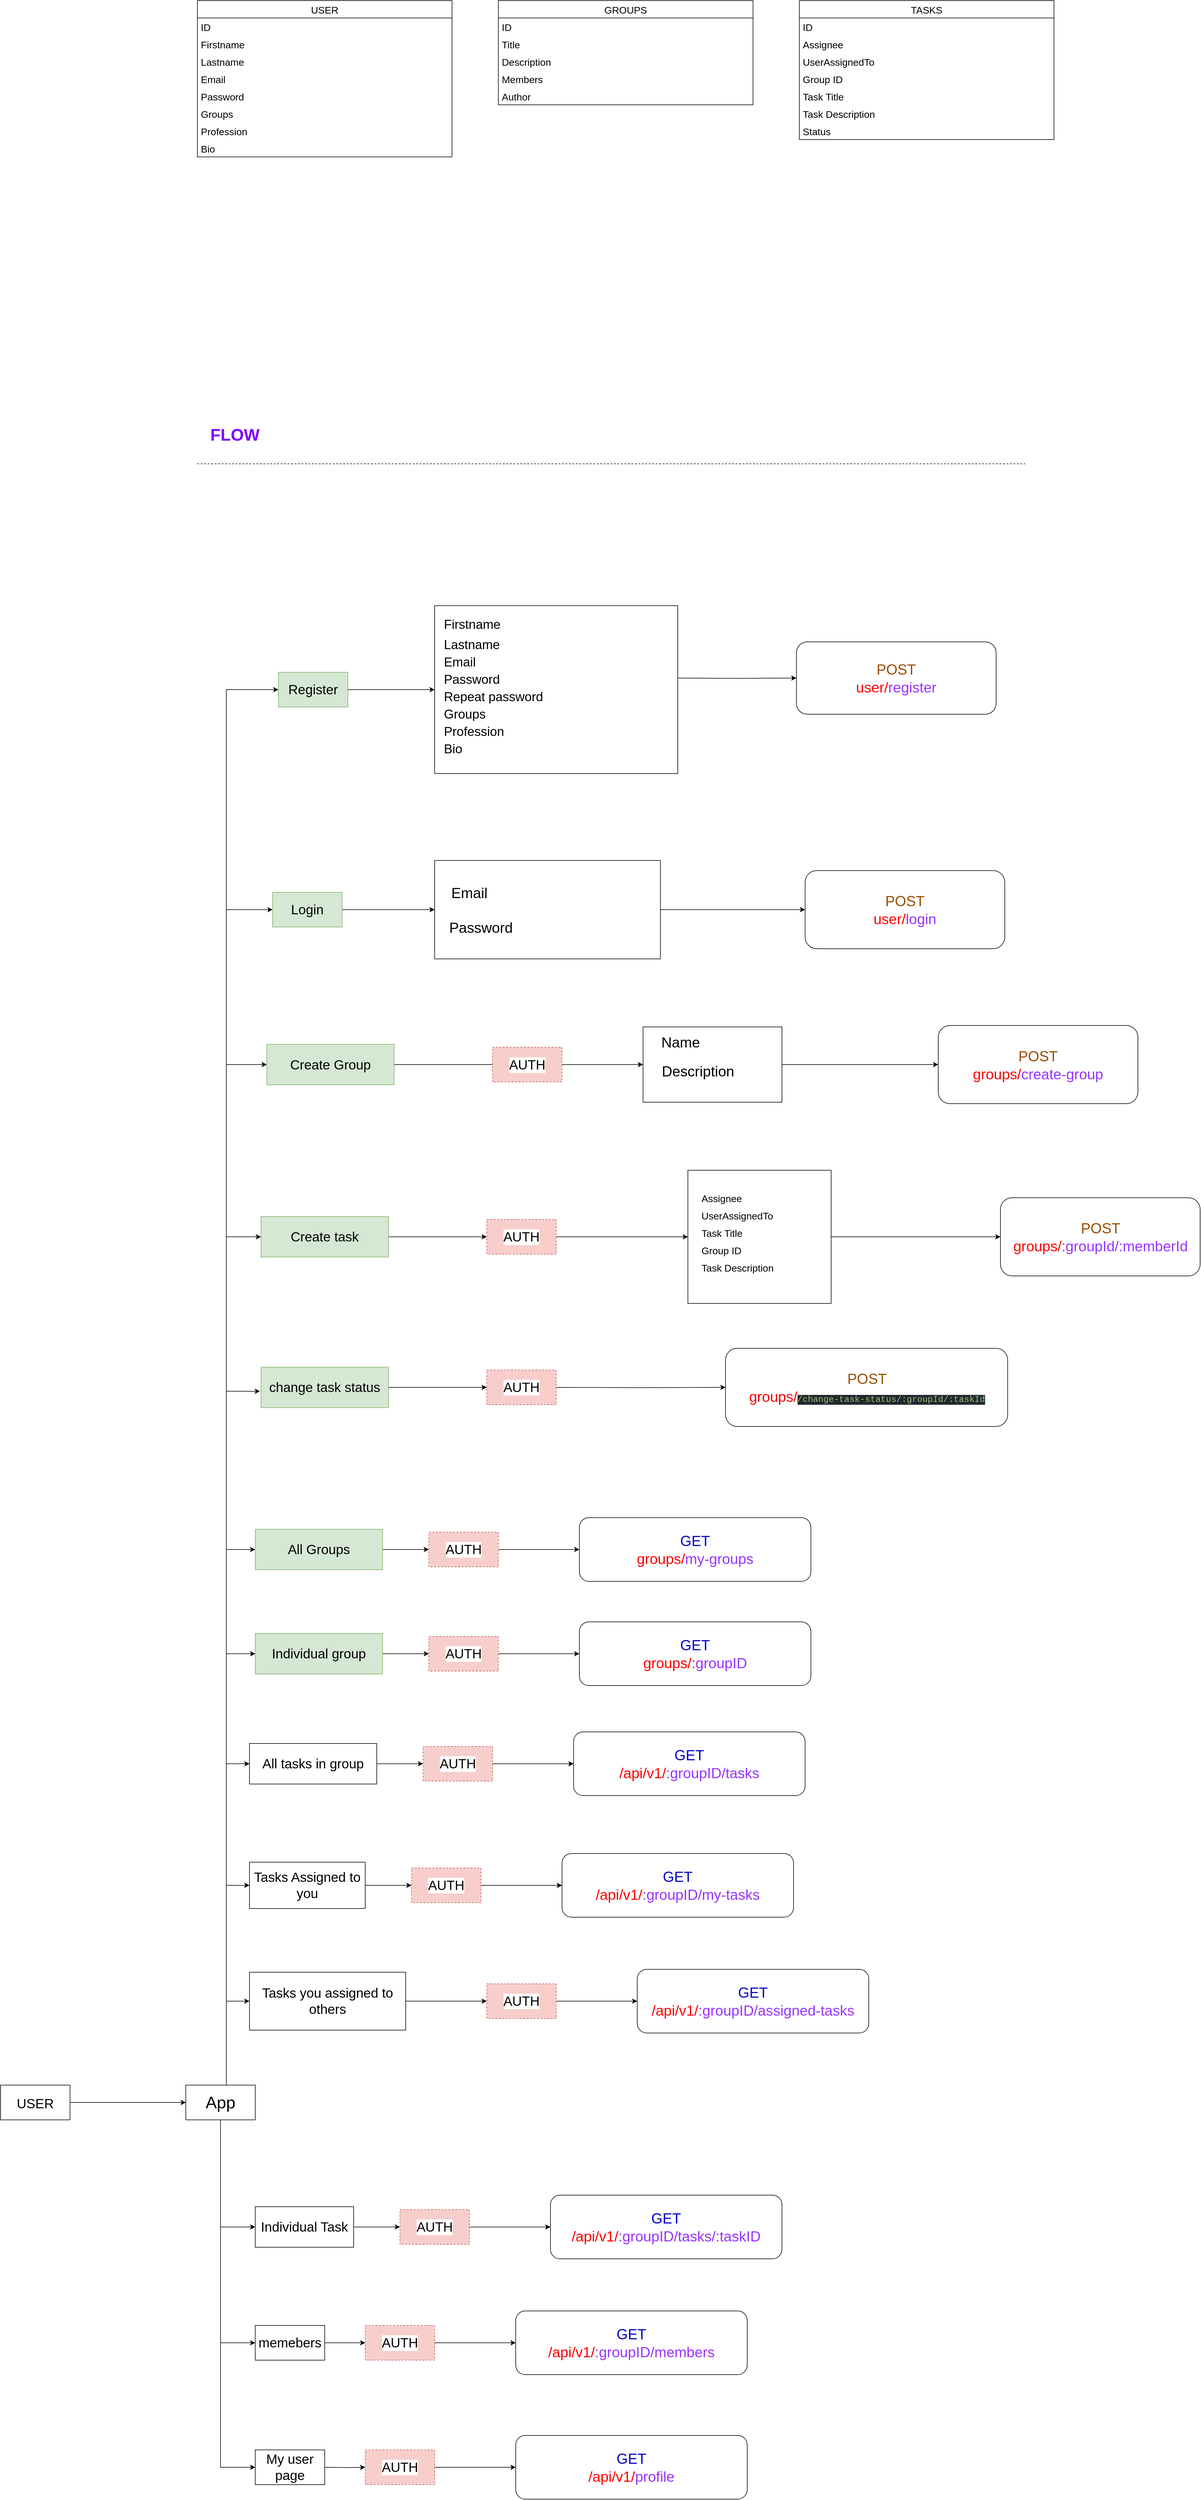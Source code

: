 <mxfile version="17.4.6" type="device"><diagram id="oqxvgP2M62wUCw2FHfBc" name="Page-1"><mxGraphModel dx="2805" dy="1845" grid="1" gridSize="10" guides="1" tooltips="1" connect="1" arrows="1" fold="1" page="1" pageScale="1" pageWidth="850" pageHeight="1100" math="0" shadow="0"><root><mxCell id="0"/><mxCell id="1" parent="0"/><mxCell id="En9JWmZbSW9sJJ2-PsKV-6" value="USER" style="swimlane;fontStyle=0;childLayout=stackLayout;horizontal=1;startSize=30;horizontalStack=0;resizeParent=1;resizeParentMax=0;resizeLast=0;collapsible=1;marginBottom=0;fontSize=17;" parent="1" vertex="1"><mxGeometry x="40" y="40" width="440" height="270" as="geometry"/></mxCell><mxCell id="En9JWmZbSW9sJJ2-PsKV-7" value="ID" style="text;strokeColor=none;fillColor=none;align=left;verticalAlign=middle;spacingLeft=4;spacingRight=4;overflow=hidden;points=[[0,0.5],[1,0.5]];portConstraint=eastwest;rotatable=0;fontSize=17;" parent="En9JWmZbSW9sJJ2-PsKV-6" vertex="1"><mxGeometry y="30" width="440" height="30" as="geometry"/></mxCell><mxCell id="En9JWmZbSW9sJJ2-PsKV-8" value="Firstname" style="text;strokeColor=none;fillColor=none;align=left;verticalAlign=middle;spacingLeft=4;spacingRight=4;overflow=hidden;points=[[0,0.5],[1,0.5]];portConstraint=eastwest;rotatable=0;fontSize=17;" parent="En9JWmZbSW9sJJ2-PsKV-6" vertex="1"><mxGeometry y="60" width="440" height="30" as="geometry"/></mxCell><mxCell id="En9JWmZbSW9sJJ2-PsKV-9" value="Lastname" style="text;strokeColor=none;fillColor=none;align=left;verticalAlign=middle;spacingLeft=4;spacingRight=4;overflow=hidden;points=[[0,0.5],[1,0.5]];portConstraint=eastwest;rotatable=0;fontSize=17;" parent="En9JWmZbSW9sJJ2-PsKV-6" vertex="1"><mxGeometry y="90" width="440" height="30" as="geometry"/></mxCell><mxCell id="En9JWmZbSW9sJJ2-PsKV-11" value="Email" style="text;strokeColor=none;fillColor=none;align=left;verticalAlign=middle;spacingLeft=4;spacingRight=4;overflow=hidden;points=[[0,0.5],[1,0.5]];portConstraint=eastwest;rotatable=0;fontSize=17;" parent="En9JWmZbSW9sJJ2-PsKV-6" vertex="1"><mxGeometry y="120" width="440" height="30" as="geometry"/></mxCell><mxCell id="En9JWmZbSW9sJJ2-PsKV-12" value="Password" style="text;strokeColor=none;fillColor=none;align=left;verticalAlign=middle;spacingLeft=4;spacingRight=4;overflow=hidden;points=[[0,0.5],[1,0.5]];portConstraint=eastwest;rotatable=0;fontSize=17;" parent="En9JWmZbSW9sJJ2-PsKV-6" vertex="1"><mxGeometry y="150" width="440" height="30" as="geometry"/></mxCell><mxCell id="En9JWmZbSW9sJJ2-PsKV-13" value="Groups" style="text;strokeColor=none;fillColor=none;align=left;verticalAlign=middle;spacingLeft=4;spacingRight=4;overflow=hidden;points=[[0,0.5],[1,0.5]];portConstraint=eastwest;rotatable=0;fontSize=17;" parent="En9JWmZbSW9sJJ2-PsKV-6" vertex="1"><mxGeometry y="180" width="440" height="30" as="geometry"/></mxCell><mxCell id="En9JWmZbSW9sJJ2-PsKV-14" value="Profession" style="text;strokeColor=none;fillColor=none;align=left;verticalAlign=middle;spacingLeft=4;spacingRight=4;overflow=hidden;points=[[0,0.5],[1,0.5]];portConstraint=eastwest;rotatable=0;fontSize=17;" parent="En9JWmZbSW9sJJ2-PsKV-6" vertex="1"><mxGeometry y="210" width="440" height="30" as="geometry"/></mxCell><mxCell id="F2ZXpLnsJEGVSgYBJwCF-3" value="Bio" style="text;strokeColor=none;fillColor=none;align=left;verticalAlign=middle;spacingLeft=4;spacingRight=4;overflow=hidden;points=[[0,0.5],[1,0.5]];portConstraint=eastwest;rotatable=0;fontSize=17;" parent="En9JWmZbSW9sJJ2-PsKV-6" vertex="1"><mxGeometry y="240" width="440" height="30" as="geometry"/></mxCell><mxCell id="En9JWmZbSW9sJJ2-PsKV-21" value="GROUPS" style="swimlane;fontStyle=0;childLayout=stackLayout;horizontal=1;startSize=30;horizontalStack=0;resizeParent=1;resizeParentMax=0;resizeLast=0;collapsible=1;marginBottom=0;fontSize=17;" parent="1" vertex="1"><mxGeometry x="560" y="40" width="440" height="180" as="geometry"/></mxCell><mxCell id="En9JWmZbSW9sJJ2-PsKV-22" value="ID" style="text;strokeColor=none;fillColor=none;align=left;verticalAlign=middle;spacingLeft=4;spacingRight=4;overflow=hidden;points=[[0,0.5],[1,0.5]];portConstraint=eastwest;rotatable=0;fontSize=17;" parent="En9JWmZbSW9sJJ2-PsKV-21" vertex="1"><mxGeometry y="30" width="440" height="30" as="geometry"/></mxCell><mxCell id="En9JWmZbSW9sJJ2-PsKV-23" value="Title" style="text;strokeColor=none;fillColor=none;align=left;verticalAlign=middle;spacingLeft=4;spacingRight=4;overflow=hidden;points=[[0,0.5],[1,0.5]];portConstraint=eastwest;rotatable=0;fontSize=17;" parent="En9JWmZbSW9sJJ2-PsKV-21" vertex="1"><mxGeometry y="60" width="440" height="30" as="geometry"/></mxCell><mxCell id="F2ZXpLnsJEGVSgYBJwCF-63" value="Description" style="text;strokeColor=none;fillColor=none;align=left;verticalAlign=middle;spacingLeft=4;spacingRight=4;overflow=hidden;points=[[0,0.5],[1,0.5]];portConstraint=eastwest;rotatable=0;fontSize=17;" parent="En9JWmZbSW9sJJ2-PsKV-21" vertex="1"><mxGeometry y="90" width="440" height="30" as="geometry"/></mxCell><mxCell id="F2ZXpLnsJEGVSgYBJwCF-66" value="Members" style="text;strokeColor=none;fillColor=none;align=left;verticalAlign=middle;spacingLeft=4;spacingRight=4;overflow=hidden;points=[[0,0.5],[1,0.5]];portConstraint=eastwest;rotatable=0;fontSize=17;" parent="En9JWmZbSW9sJJ2-PsKV-21" vertex="1"><mxGeometry y="120" width="440" height="30" as="geometry"/></mxCell><mxCell id="swb1_2OWT9X2TiPslzVK-1" value="Author" style="text;strokeColor=none;fillColor=none;align=left;verticalAlign=middle;spacingLeft=4;spacingRight=4;overflow=hidden;points=[[0,0.5],[1,0.5]];portConstraint=eastwest;rotatable=0;fontSize=17;" parent="En9JWmZbSW9sJJ2-PsKV-21" vertex="1"><mxGeometry y="150" width="440" height="30" as="geometry"/></mxCell><mxCell id="En9JWmZbSW9sJJ2-PsKV-25" value="TASKS" style="swimlane;fontStyle=0;childLayout=stackLayout;horizontal=1;startSize=30;horizontalStack=0;resizeParent=1;resizeParentMax=0;resizeLast=0;collapsible=1;marginBottom=0;fontSize=17;" parent="1" vertex="1"><mxGeometry x="1080" y="40" width="440" height="240" as="geometry"/></mxCell><mxCell id="En9JWmZbSW9sJJ2-PsKV-26" value="ID" style="text;strokeColor=none;fillColor=none;align=left;verticalAlign=middle;spacingLeft=4;spacingRight=4;overflow=hidden;points=[[0,0.5],[1,0.5]];portConstraint=eastwest;rotatable=0;fontSize=17;" parent="En9JWmZbSW9sJJ2-PsKV-25" vertex="1"><mxGeometry y="30" width="440" height="30" as="geometry"/></mxCell><mxCell id="En9JWmZbSW9sJJ2-PsKV-27" value="Assignee" style="text;strokeColor=none;fillColor=none;align=left;verticalAlign=middle;spacingLeft=4;spacingRight=4;overflow=hidden;points=[[0,0.5],[1,0.5]];portConstraint=eastwest;rotatable=0;fontSize=17;" parent="En9JWmZbSW9sJJ2-PsKV-25" vertex="1"><mxGeometry y="60" width="440" height="30" as="geometry"/></mxCell><mxCell id="En9JWmZbSW9sJJ2-PsKV-29" value="UserAssignedTo" style="text;strokeColor=none;fillColor=none;align=left;verticalAlign=middle;spacingLeft=4;spacingRight=4;overflow=hidden;points=[[0,0.5],[1,0.5]];portConstraint=eastwest;rotatable=0;fontSize=17;" parent="En9JWmZbSW9sJJ2-PsKV-25" vertex="1"><mxGeometry y="90" width="440" height="30" as="geometry"/></mxCell><mxCell id="En9JWmZbSW9sJJ2-PsKV-30" value="Group ID" style="text;strokeColor=none;fillColor=none;align=left;verticalAlign=middle;spacingLeft=4;spacingRight=4;overflow=hidden;points=[[0,0.5],[1,0.5]];portConstraint=eastwest;rotatable=0;fontSize=17;" parent="En9JWmZbSW9sJJ2-PsKV-25" vertex="1"><mxGeometry y="120" width="440" height="30" as="geometry"/></mxCell><mxCell id="F2ZXpLnsJEGVSgYBJwCF-1" value="Task Title" style="text;strokeColor=none;fillColor=none;align=left;verticalAlign=middle;spacingLeft=4;spacingRight=4;overflow=hidden;points=[[0,0.5],[1,0.5]];portConstraint=eastwest;rotatable=0;fontSize=17;" parent="En9JWmZbSW9sJJ2-PsKV-25" vertex="1"><mxGeometry y="150" width="440" height="30" as="geometry"/></mxCell><mxCell id="F2ZXpLnsJEGVSgYBJwCF-2" value="Task Description" style="text;strokeColor=none;fillColor=none;align=left;verticalAlign=middle;spacingLeft=4;spacingRight=4;overflow=hidden;points=[[0,0.5],[1,0.5]];portConstraint=eastwest;rotatable=0;fontSize=17;" parent="En9JWmZbSW9sJJ2-PsKV-25" vertex="1"><mxGeometry y="180" width="440" height="30" as="geometry"/></mxCell><mxCell id="9WhlZj1W8PrirP75ZgRm-1" value="Status" style="text;strokeColor=none;fillColor=none;align=left;verticalAlign=middle;spacingLeft=4;spacingRight=4;overflow=hidden;points=[[0,0.5],[1,0.5]];portConstraint=eastwest;rotatable=0;fontSize=17;" vertex="1" parent="En9JWmZbSW9sJJ2-PsKV-25"><mxGeometry y="210" width="440" height="30" as="geometry"/></mxCell><mxCell id="F2ZXpLnsJEGVSgYBJwCF-4" value="&lt;h1&gt;&lt;font style=&quot;font-size: 29px&quot;&gt;FLOW&lt;/font&gt;&lt;/h1&gt;" style="text;html=1;strokeColor=none;fillColor=none;align=center;verticalAlign=middle;whiteSpace=wrap;rounded=0;fontColor=#7F00FF;" parent="1" vertex="1"><mxGeometry x="50" y="760" width="110" height="60" as="geometry"/></mxCell><mxCell id="F2ZXpLnsJEGVSgYBJwCF-15" style="edgeStyle=orthogonalEdgeStyle;rounded=0;orthogonalLoop=1;jettySize=auto;html=1;exitX=0.5;exitY=0;exitDx=0;exitDy=0;fontSize=23;entryX=0;entryY=0.5;entryDx=0;entryDy=0;" parent="1" source="F2ZXpLnsJEGVSgYBJwCF-5" target="F2ZXpLnsJEGVSgYBJwCF-7" edge="1"><mxGeometry relative="1" as="geometry"><mxPoint x="80" y="1230" as="targetPoint"/><Array as="points"><mxPoint x="90" y="1230"/></Array></mxGeometry></mxCell><mxCell id="F2ZXpLnsJEGVSgYBJwCF-16" style="edgeStyle=orthogonalEdgeStyle;rounded=0;orthogonalLoop=1;jettySize=auto;html=1;exitX=0.5;exitY=0;exitDx=0;exitDy=0;fontSize=23;entryX=0;entryY=0.5;entryDx=0;entryDy=0;" parent="1" source="F2ZXpLnsJEGVSgYBJwCF-5" target="F2ZXpLnsJEGVSgYBJwCF-6" edge="1"><mxGeometry relative="1" as="geometry"><mxPoint x="150" y="1660" as="targetPoint"/><Array as="points"><mxPoint x="90" y="3640"/><mxPoint x="90" y="1610"/></Array></mxGeometry></mxCell><mxCell id="F2ZXpLnsJEGVSgYBJwCF-17" style="edgeStyle=orthogonalEdgeStyle;rounded=0;orthogonalLoop=1;jettySize=auto;html=1;exitX=0.5;exitY=0;exitDx=0;exitDy=0;fontSize=23;entryX=0;entryY=0.5;entryDx=0;entryDy=0;" parent="1" source="F2ZXpLnsJEGVSgYBJwCF-5" target="F2ZXpLnsJEGVSgYBJwCF-8" edge="1"><mxGeometry relative="1" as="geometry"><mxPoint x="90.333" y="1440" as="targetPoint"/><Array as="points"><mxPoint x="90" y="3640"/><mxPoint x="90" y="3295"/></Array></mxGeometry></mxCell><mxCell id="F2ZXpLnsJEGVSgYBJwCF-18" style="edgeStyle=orthogonalEdgeStyle;rounded=0;orthogonalLoop=1;jettySize=auto;html=1;exitX=0.5;exitY=1;exitDx=0;exitDy=0;fontSize=23;entryX=0;entryY=0.5;entryDx=0;entryDy=0;" parent="1" source="F2ZXpLnsJEGVSgYBJwCF-5" target="F2ZXpLnsJEGVSgYBJwCF-11" edge="1"><mxGeometry relative="1" as="geometry"><mxPoint x="90.333" y="2660" as="targetPoint"/></mxGeometry></mxCell><mxCell id="F2ZXpLnsJEGVSgYBJwCF-19" style="edgeStyle=orthogonalEdgeStyle;rounded=0;orthogonalLoop=1;jettySize=auto;html=1;exitX=0.5;exitY=1;exitDx=0;exitDy=0;fontSize=23;entryX=0;entryY=0.5;entryDx=0;entryDy=0;" parent="1" source="F2ZXpLnsJEGVSgYBJwCF-5" target="F2ZXpLnsJEGVSgYBJwCF-10" edge="1"><mxGeometry relative="1" as="geometry"><mxPoint x="90.333" y="2490" as="targetPoint"/></mxGeometry></mxCell><mxCell id="F2ZXpLnsJEGVSgYBJwCF-20" style="edgeStyle=orthogonalEdgeStyle;rounded=0;orthogonalLoop=1;jettySize=auto;html=1;exitX=0.5;exitY=1;exitDx=0;exitDy=0;fontSize=23;entryX=0;entryY=0.5;entryDx=0;entryDy=0;" parent="1" source="F2ZXpLnsJEGVSgYBJwCF-5" target="F2ZXpLnsJEGVSgYBJwCF-9" edge="1"><mxGeometry relative="1" as="geometry"><mxPoint x="90" y="2400" as="targetPoint"/></mxGeometry></mxCell><mxCell id="F2ZXpLnsJEGVSgYBJwCF-22" style="edgeStyle=orthogonalEdgeStyle;rounded=0;orthogonalLoop=1;jettySize=auto;html=1;exitX=0.5;exitY=0;exitDx=0;exitDy=0;fontSize=23;entryX=0;entryY=0.5;entryDx=0;entryDy=0;" parent="1" source="F2ZXpLnsJEGVSgYBJwCF-5" target="F2ZXpLnsJEGVSgYBJwCF-23" edge="1"><mxGeometry relative="1" as="geometry"><mxPoint x="90.333" y="1590" as="targetPoint"/><Array as="points"><mxPoint x="90" y="3640"/><mxPoint x="90" y="3495"/></Array></mxGeometry></mxCell><mxCell id="F2ZXpLnsJEGVSgYBJwCF-25" style="edgeStyle=orthogonalEdgeStyle;rounded=0;orthogonalLoop=1;jettySize=auto;html=1;exitX=0.5;exitY=0;exitDx=0;exitDy=0;fontSize=23;entryX=0;entryY=0.5;entryDx=0;entryDy=0;" parent="1" source="F2ZXpLnsJEGVSgYBJwCF-5" target="F2ZXpLnsJEGVSgYBJwCF-24" edge="1"><mxGeometry relative="1" as="geometry"><mxPoint x="90.333" y="1820" as="targetPoint"/><Array as="points"><mxPoint x="90" y="3640"/><mxPoint x="90" y="3085"/></Array></mxGeometry></mxCell><mxCell id="F2ZXpLnsJEGVSgYBJwCF-30" style="edgeStyle=orthogonalEdgeStyle;rounded=0;orthogonalLoop=1;jettySize=auto;html=1;exitX=0.5;exitY=0;exitDx=0;exitDy=0;fontSize=23;fontColor=#7F00FF;entryX=0;entryY=0.5;entryDx=0;entryDy=0;" parent="1" source="F2ZXpLnsJEGVSgYBJwCF-5" target="F2ZXpLnsJEGVSgYBJwCF-28" edge="1"><mxGeometry relative="1" as="geometry"><mxPoint x="90.333" y="1970" as="targetPoint"/><Array as="points"><mxPoint x="90" y="3640"/><mxPoint x="90" y="2175"/></Array></mxGeometry></mxCell><mxCell id="F2ZXpLnsJEGVSgYBJwCF-31" style="edgeStyle=orthogonalEdgeStyle;rounded=0;orthogonalLoop=1;jettySize=auto;html=1;exitX=0.5;exitY=0;exitDx=0;exitDy=0;fontSize=23;fontColor=#7F00FF;entryX=0;entryY=0.5;entryDx=0;entryDy=0;" parent="1" source="F2ZXpLnsJEGVSgYBJwCF-5" target="F2ZXpLnsJEGVSgYBJwCF-29" edge="1"><mxGeometry relative="1" as="geometry"><mxPoint x="90.333" y="2100" as="targetPoint"/><Array as="points"><mxPoint x="90" y="3640"/><mxPoint x="90" y="1878"/></Array></mxGeometry></mxCell><mxCell id="F2ZXpLnsJEGVSgYBJwCF-94" style="edgeStyle=orthogonalEdgeStyle;rounded=0;orthogonalLoop=1;jettySize=auto;html=1;exitX=0.5;exitY=0;exitDx=0;exitDy=0;fontSize=25;fontColor=#0000CC;entryX=0;entryY=0.5;entryDx=0;entryDy=0;" parent="1" source="F2ZXpLnsJEGVSgYBJwCF-5" target="F2ZXpLnsJEGVSgYBJwCF-90" edge="1"><mxGeometry relative="1" as="geometry"><mxPoint x="90" y="2480" as="targetPoint"/><Array as="points"><mxPoint x="90" y="3640"/><mxPoint x="90" y="2715"/></Array></mxGeometry></mxCell><mxCell id="F2ZXpLnsJEGVSgYBJwCF-106" style="edgeStyle=orthogonalEdgeStyle;rounded=0;orthogonalLoop=1;jettySize=auto;html=1;exitX=0.5;exitY=0;exitDx=0;exitDy=0;fontSize=25;fontColor=#0000CC;entryX=0;entryY=0.5;entryDx=0;entryDy=0;" parent="1" source="F2ZXpLnsJEGVSgYBJwCF-5" target="F2ZXpLnsJEGVSgYBJwCF-102" edge="1"><mxGeometry relative="1" as="geometry"><mxPoint x="90" y="2670" as="targetPoint"/><Array as="points"><mxPoint x="90" y="3640"/><mxPoint x="90" y="2895"/></Array></mxGeometry></mxCell><mxCell id="F2ZXpLnsJEGVSgYBJwCF-5" value="App" style="rounded=0;whiteSpace=wrap;html=1;fontSize=29;" parent="1" vertex="1"><mxGeometry x="20" y="3640" width="120" height="60" as="geometry"/></mxCell><mxCell id="F2ZXpLnsJEGVSgYBJwCF-44" value="" style="edgeStyle=orthogonalEdgeStyle;rounded=0;orthogonalLoop=1;jettySize=auto;html=1;fontSize=25;fontColor=#FF0000;entryX=0;entryY=0.5;entryDx=0;entryDy=0;" parent="1" source="F2ZXpLnsJEGVSgYBJwCF-6" target="F2ZXpLnsJEGVSgYBJwCF-43" edge="1"><mxGeometry relative="1" as="geometry"/></mxCell><mxCell id="F2ZXpLnsJEGVSgYBJwCF-6" value="Login" style="rounded=0;whiteSpace=wrap;html=1;fontSize=23;fillColor=#d5e8d4;strokeColor=#82b366;" parent="1" vertex="1"><mxGeometry x="170" y="1580" width="120" height="60" as="geometry"/></mxCell><mxCell id="F2ZXpLnsJEGVSgYBJwCF-122" style="edgeStyle=orthogonalEdgeStyle;rounded=0;orthogonalLoop=1;jettySize=auto;html=1;exitX=1;exitY=0.5;exitDx=0;exitDy=0;entryX=0;entryY=0.5;entryDx=0;entryDy=0;fontSize=25;fontColor=#0000CC;" parent="1" source="F2ZXpLnsJEGVSgYBJwCF-7" target="F2ZXpLnsJEGVSgYBJwCF-26" edge="1"><mxGeometry relative="1" as="geometry"/></mxCell><mxCell id="F2ZXpLnsJEGVSgYBJwCF-7" value="Register" style="rounded=0;whiteSpace=wrap;html=1;fontSize=23;fillColor=#d5e8d4;strokeColor=#82b366;" parent="1" vertex="1"><mxGeometry x="180" y="1200" width="120" height="60" as="geometry"/></mxCell><mxCell id="F2ZXpLnsJEGVSgYBJwCF-51" value="" style="edgeStyle=orthogonalEdgeStyle;rounded=0;orthogonalLoop=1;jettySize=auto;html=1;fontSize=25;fontColor=#9933FF;" parent="1" source="F2ZXpLnsJEGVSgYBJwCF-8" target="F2ZXpLnsJEGVSgYBJwCF-50" edge="1"><mxGeometry relative="1" as="geometry"/></mxCell><mxCell id="F2ZXpLnsJEGVSgYBJwCF-8" value="Tasks Assigned to you" style="rounded=0;whiteSpace=wrap;html=1;fontSize=23;" parent="1" vertex="1"><mxGeometry x="130" y="3255" width="200" height="80" as="geometry"/></mxCell><mxCell id="F2ZXpLnsJEGVSgYBJwCF-110" style="edgeStyle=orthogonalEdgeStyle;rounded=0;orthogonalLoop=1;jettySize=auto;html=1;exitX=1;exitY=0.5;exitDx=0;exitDy=0;entryX=0;entryY=0.5;entryDx=0;entryDy=0;fontSize=25;fontColor=#0000CC;" parent="1" source="F2ZXpLnsJEGVSgYBJwCF-9" target="F2ZXpLnsJEGVSgYBJwCF-108" edge="1"><mxGeometry relative="1" as="geometry"/></mxCell><mxCell id="F2ZXpLnsJEGVSgYBJwCF-9" value="Individual Task" style="rounded=0;whiteSpace=wrap;html=1;fontSize=23;" parent="1" vertex="1"><mxGeometry x="140" y="3850" width="170" height="70" as="geometry"/></mxCell><mxCell id="F2ZXpLnsJEGVSgYBJwCF-114" style="edgeStyle=orthogonalEdgeStyle;rounded=0;orthogonalLoop=1;jettySize=auto;html=1;exitX=1;exitY=0.5;exitDx=0;exitDy=0;entryX=0;entryY=0.5;entryDx=0;entryDy=0;fontSize=25;fontColor=#0000CC;" parent="1" source="F2ZXpLnsJEGVSgYBJwCF-10" target="F2ZXpLnsJEGVSgYBJwCF-112" edge="1"><mxGeometry relative="1" as="geometry"/></mxCell><mxCell id="F2ZXpLnsJEGVSgYBJwCF-10" value="memebers" style="rounded=0;whiteSpace=wrap;html=1;fontSize=23;" parent="1" vertex="1"><mxGeometry x="140" y="4055" width="120" height="60" as="geometry"/></mxCell><mxCell id="F2ZXpLnsJEGVSgYBJwCF-11" value="My user page" style="rounded=0;whiteSpace=wrap;html=1;fontSize=23;" parent="1" vertex="1"><mxGeometry x="140" y="4270" width="120" height="60" as="geometry"/></mxCell><mxCell id="F2ZXpLnsJEGVSgYBJwCF-58" style="edgeStyle=orthogonalEdgeStyle;rounded=0;orthogonalLoop=1;jettySize=auto;html=1;exitX=1;exitY=0.5;exitDx=0;exitDy=0;entryX=0;entryY=0.5;entryDx=0;entryDy=0;fontSize=25;fontColor=#0000CC;" parent="1" source="F2ZXpLnsJEGVSgYBJwCF-23" target="F2ZXpLnsJEGVSgYBJwCF-56" edge="1"><mxGeometry relative="1" as="geometry"/></mxCell><mxCell id="F2ZXpLnsJEGVSgYBJwCF-23" value="Tasks you assigned to others" style="rounded=0;whiteSpace=wrap;html=1;fontSize=23;" parent="1" vertex="1"><mxGeometry x="130" y="3445" width="270" height="100" as="geometry"/></mxCell><mxCell id="F2ZXpLnsJEGVSgYBJwCF-73" style="edgeStyle=orthogonalEdgeStyle;rounded=0;orthogonalLoop=1;jettySize=auto;html=1;exitX=1;exitY=0.5;exitDx=0;exitDy=0;entryX=0;entryY=0.5;entryDx=0;entryDy=0;fontSize=25;fontColor=#0000CC;" parent="1" source="F2ZXpLnsJEGVSgYBJwCF-24" target="F2ZXpLnsJEGVSgYBJwCF-71" edge="1"><mxGeometry relative="1" as="geometry"/></mxCell><mxCell id="F2ZXpLnsJEGVSgYBJwCF-24" value="All tasks in group" style="rounded=0;whiteSpace=wrap;html=1;fontSize=23;" parent="1" vertex="1"><mxGeometry x="130" y="3050" width="220" height="70" as="geometry"/></mxCell><mxCell id="F2ZXpLnsJEGVSgYBJwCF-26" value="" style="whiteSpace=wrap;html=1;fontSize=23;rounded=0;" parent="1" vertex="1"><mxGeometry x="450" y="1085" width="420" height="290" as="geometry"/></mxCell><mxCell id="F2ZXpLnsJEGVSgYBJwCF-81" style="edgeStyle=orthogonalEdgeStyle;rounded=0;orthogonalLoop=1;jettySize=auto;html=1;exitX=1;exitY=0.5;exitDx=0;exitDy=0;fontSize=25;fontColor=#0000CC;" parent="1" source="F2ZXpLnsJEGVSgYBJwCF-28" target="F2ZXpLnsJEGVSgYBJwCF-80" edge="1"><mxGeometry relative="1" as="geometry"/></mxCell><mxCell id="F2ZXpLnsJEGVSgYBJwCF-28" value="Create task" style="rounded=0;whiteSpace=wrap;html=1;fontSize=23;fillColor=#d5e8d4;strokeColor=#82b366;" parent="1" vertex="1"><mxGeometry x="150" y="2140" width="220" height="70" as="geometry"/></mxCell><mxCell id="F2ZXpLnsJEGVSgYBJwCF-60" value="" style="edgeStyle=orthogonalEdgeStyle;rounded=0;orthogonalLoop=1;jettySize=auto;html=1;fontSize=25;fontColor=#0000CC;" parent="1" source="F2ZXpLnsJEGVSgYBJwCF-29" target="F2ZXpLnsJEGVSgYBJwCF-59" edge="1"><mxGeometry relative="1" as="geometry"/></mxCell><mxCell id="F2ZXpLnsJEGVSgYBJwCF-29" value="Create Group" style="rounded=0;whiteSpace=wrap;html=1;fontSize=23;fillColor=#d5e8d4;strokeColor=#82b366;" parent="1" vertex="1"><mxGeometry x="160" y="1842.5" width="220" height="70" as="geometry"/></mxCell><mxCell id="F2ZXpLnsJEGVSgYBJwCF-33" value="Firstname" style="text;strokeColor=none;fillColor=none;align=left;verticalAlign=middle;spacingLeft=4;spacingRight=4;overflow=hidden;points=[[0,0.5],[1,0.5]];portConstraint=eastwest;rotatable=0;fontSize=22;" parent="1" vertex="1"><mxGeometry x="460" y="1095" width="370" height="40" as="geometry"/></mxCell><mxCell id="F2ZXpLnsJEGVSgYBJwCF-34" value="Lastname" style="text;strokeColor=none;fillColor=none;align=left;verticalAlign=middle;spacingLeft=4;spacingRight=4;overflow=hidden;points=[[0,0.5],[1,0.5]];portConstraint=eastwest;rotatable=0;fontSize=22;" parent="1" vertex="1"><mxGeometry x="460" y="1135" width="380" height="30" as="geometry"/></mxCell><mxCell id="F2ZXpLnsJEGVSgYBJwCF-35" value="Email" style="text;strokeColor=none;fillColor=none;align=left;verticalAlign=middle;spacingLeft=4;spacingRight=4;overflow=hidden;points=[[0,0.5],[1,0.5]];portConstraint=eastwest;rotatable=0;fontSize=22;" parent="1" vertex="1"><mxGeometry x="460" y="1165" width="380" height="30" as="geometry"/></mxCell><mxCell id="F2ZXpLnsJEGVSgYBJwCF-42" value="" style="edgeStyle=orthogonalEdgeStyle;rounded=0;orthogonalLoop=1;jettySize=auto;html=1;fontSize=22;fontColor=#7F00FF;" parent="1" target="F2ZXpLnsJEGVSgYBJwCF-41" edge="1"><mxGeometry relative="1" as="geometry"><mxPoint x="870" y="1210" as="sourcePoint"/></mxGeometry></mxCell><mxCell id="F2ZXpLnsJEGVSgYBJwCF-36" value="Password" style="text;strokeColor=none;fillColor=none;align=left;verticalAlign=middle;spacingLeft=4;spacingRight=4;overflow=hidden;points=[[0,0.5],[1,0.5]];portConstraint=eastwest;rotatable=0;fontSize=22;" parent="1" vertex="1"><mxGeometry x="460" y="1195" width="390" height="30" as="geometry"/></mxCell><mxCell id="F2ZXpLnsJEGVSgYBJwCF-37" value="Groups" style="text;strokeColor=none;fillColor=none;align=left;verticalAlign=middle;spacingLeft=4;spacingRight=4;overflow=hidden;points=[[0,0.5],[1,0.5]];portConstraint=eastwest;rotatable=0;fontSize=22;" parent="1" vertex="1"><mxGeometry x="460" y="1255" width="400" height="30" as="geometry"/></mxCell><mxCell id="F2ZXpLnsJEGVSgYBJwCF-38" value="Profession" style="text;strokeColor=none;fillColor=none;align=left;verticalAlign=middle;spacingLeft=4;spacingRight=4;overflow=hidden;points=[[0,0.5],[1,0.5]];portConstraint=eastwest;rotatable=0;fontSize=22;" parent="1" vertex="1"><mxGeometry x="460" y="1285" width="360" height="30" as="geometry"/></mxCell><mxCell id="F2ZXpLnsJEGVSgYBJwCF-39" value="Bio" style="text;strokeColor=none;fillColor=none;align=left;verticalAlign=middle;spacingLeft=4;spacingRight=4;overflow=hidden;points=[[0,0.5],[1,0.5]];portConstraint=eastwest;rotatable=0;fontSize=22;" parent="1" vertex="1"><mxGeometry x="460" y="1315" width="380" height="30" as="geometry"/></mxCell><mxCell id="F2ZXpLnsJEGVSgYBJwCF-40" value="Repeat password" style="text;strokeColor=none;fillColor=none;align=left;verticalAlign=middle;spacingLeft=4;spacingRight=4;overflow=hidden;points=[[0,0.5],[1,0.5]];portConstraint=eastwest;rotatable=0;fontSize=22;" parent="1" vertex="1"><mxGeometry x="460" y="1225" width="400" height="30" as="geometry"/></mxCell><mxCell id="F2ZXpLnsJEGVSgYBJwCF-41" value="&lt;font style=&quot;font-size: 25px&quot;&gt;&lt;font color=&quot;#994c00&quot;&gt;POST&lt;/font&gt;&lt;br&gt;&lt;font color=&quot;#ff0000&quot;&gt;user/&lt;/font&gt;&lt;/font&gt;&lt;font style=&quot;font-size: 25px&quot; color=&quot;#9933ff&quot;&gt;register&lt;/font&gt;" style="rounded=1;whiteSpace=wrap;html=1;fontSize=22;fontColor=#7F00FF;" parent="1" vertex="1"><mxGeometry x="1075" y="1147.5" width="345" height="125" as="geometry"/></mxCell><mxCell id="F2ZXpLnsJEGVSgYBJwCF-48" value="" style="edgeStyle=orthogonalEdgeStyle;rounded=0;orthogonalLoop=1;jettySize=auto;html=1;fontSize=25;fontColor=#000000;entryX=0;entryY=0.5;entryDx=0;entryDy=0;" parent="1" source="F2ZXpLnsJEGVSgYBJwCF-43" target="F2ZXpLnsJEGVSgYBJwCF-49" edge="1"><mxGeometry relative="1" as="geometry"><mxPoint x="1055" y="1610" as="targetPoint"/></mxGeometry></mxCell><mxCell id="F2ZXpLnsJEGVSgYBJwCF-43" value="" style="whiteSpace=wrap;html=1;fontSize=23;rounded=0;" parent="1" vertex="1"><mxGeometry x="450" y="1525" width="390" height="170" as="geometry"/></mxCell><mxCell id="F2ZXpLnsJEGVSgYBJwCF-45" value="&lt;font color=&quot;#000000&quot;&gt;Email&lt;/font&gt;" style="text;html=1;strokeColor=none;fillColor=none;align=center;verticalAlign=middle;whiteSpace=wrap;rounded=0;fontSize=25;fontColor=#FF0000;" parent="1" vertex="1"><mxGeometry x="480" y="1565" width="60" height="30" as="geometry"/></mxCell><mxCell id="F2ZXpLnsJEGVSgYBJwCF-46" value="&lt;font color=&quot;#000000&quot;&gt;Password&lt;/font&gt;" style="text;html=1;strokeColor=none;fillColor=none;align=center;verticalAlign=middle;whiteSpace=wrap;rounded=0;fontSize=25;fontColor=#FF0000;" parent="1" vertex="1"><mxGeometry x="500" y="1625" width="60" height="30" as="geometry"/></mxCell><mxCell id="F2ZXpLnsJEGVSgYBJwCF-49" value="&lt;font color=&quot;#994c00&quot; style=&quot;font-size: 25px&quot;&gt;POST&lt;/font&gt;&lt;br style=&quot;font-size: 25px&quot;&gt;&lt;font style=&quot;font-size: 25px&quot; color=&quot;#ff0000&quot;&gt;user/&lt;/font&gt;&lt;font style=&quot;font-size: 25px&quot; color=&quot;#9933ff&quot;&gt;login&lt;/font&gt;" style="rounded=1;whiteSpace=wrap;html=1;fontSize=22;fontColor=#7F00FF;" parent="1" vertex="1"><mxGeometry x="1090" y="1542.5" width="345" height="135" as="geometry"/></mxCell><mxCell id="F2ZXpLnsJEGVSgYBJwCF-53" style="edgeStyle=orthogonalEdgeStyle;rounded=0;orthogonalLoop=1;jettySize=auto;html=1;exitX=1;exitY=0.5;exitDx=0;exitDy=0;entryX=0;entryY=0.5;entryDx=0;entryDy=0;fontSize=25;fontColor=#9933FF;" parent="1" source="F2ZXpLnsJEGVSgYBJwCF-50" target="F2ZXpLnsJEGVSgYBJwCF-52" edge="1"><mxGeometry relative="1" as="geometry"/></mxCell><mxCell id="F2ZXpLnsJEGVSgYBJwCF-50" value="AUTH" style="whiteSpace=wrap;html=1;fontSize=23;rounded=0;labelBackgroundColor=default;fillColor=#f8cecc;strokeColor=#b85450;dashed=1;" parent="1" vertex="1"><mxGeometry x="410" y="3265" width="120" height="60" as="geometry"/></mxCell><mxCell id="F2ZXpLnsJEGVSgYBJwCF-52" value="&lt;font color=&quot;#0000cc&quot; style=&quot;font-size: 25px&quot;&gt;GET&lt;br&gt;&lt;/font&gt;&lt;font color=&quot;#ff0000&quot; style=&quot;font-size: 25px&quot;&gt;/api/v1/&lt;/font&gt;&lt;font color=&quot;#9933ff&quot; style=&quot;font-size: 25px&quot;&gt;:groupID/my-tasks&lt;/font&gt;" style="rounded=1;whiteSpace=wrap;html=1;fontSize=22;fontColor=#7F00FF;" parent="1" vertex="1"><mxGeometry x="670" y="3240" width="400" height="110" as="geometry"/></mxCell><mxCell id="F2ZXpLnsJEGVSgYBJwCF-54" value="" style="endArrow=none;dashed=1;html=1;rounded=0;fontSize=25;fontColor=#0000CC;" parent="1" edge="1"><mxGeometry width="50" height="50" relative="1" as="geometry"><mxPoint x="40" y="840" as="sourcePoint"/><mxPoint x="1470" y="840" as="targetPoint"/></mxGeometry></mxCell><mxCell id="F2ZXpLnsJEGVSgYBJwCF-55" style="edgeStyle=orthogonalEdgeStyle;rounded=0;orthogonalLoop=1;jettySize=auto;html=1;exitX=1;exitY=0.5;exitDx=0;exitDy=0;entryX=0;entryY=0.5;entryDx=0;entryDy=0;fontSize=25;fontColor=#9933FF;" parent="1" source="F2ZXpLnsJEGVSgYBJwCF-56" target="F2ZXpLnsJEGVSgYBJwCF-57" edge="1"><mxGeometry relative="1" as="geometry"/></mxCell><mxCell id="F2ZXpLnsJEGVSgYBJwCF-56" value="AUTH" style="whiteSpace=wrap;html=1;fontSize=23;rounded=0;labelBackgroundColor=default;fillColor=#f8cecc;strokeColor=#b85450;dashed=1;" parent="1" vertex="1"><mxGeometry x="540" y="3465" width="120" height="60" as="geometry"/></mxCell><mxCell id="F2ZXpLnsJEGVSgYBJwCF-57" value="&lt;font style=&quot;font-size: 25px&quot;&gt;&lt;font color=&quot;#0000cc&quot;&gt;GET&lt;br&gt;&lt;/font&gt;&lt;font color=&quot;#ff0000&quot;&gt;/api/v1/&lt;/font&gt;&lt;font color=&quot;#9933ff&quot;&gt;:groupID/assigned-tasks&lt;/font&gt;&lt;br&gt;&lt;/font&gt;" style="rounded=1;whiteSpace=wrap;html=1;fontSize=22;fontColor=#7F00FF;" parent="1" vertex="1"><mxGeometry x="800" y="3440" width="400" height="110" as="geometry"/></mxCell><mxCell id="F2ZXpLnsJEGVSgYBJwCF-62" style="edgeStyle=orthogonalEdgeStyle;rounded=0;orthogonalLoop=1;jettySize=auto;html=1;exitX=1;exitY=0.5;exitDx=0;exitDy=0;fontSize=25;fontColor=#0000CC;" parent="1" source="F2ZXpLnsJEGVSgYBJwCF-59" target="F2ZXpLnsJEGVSgYBJwCF-61" edge="1"><mxGeometry relative="1" as="geometry"/></mxCell><mxCell id="F2ZXpLnsJEGVSgYBJwCF-59" value="" style="whiteSpace=wrap;html=1;fontSize=23;rounded=0;" parent="1" vertex="1"><mxGeometry x="810" y="1812.5" width="240" height="130" as="geometry"/></mxCell><mxCell id="F2ZXpLnsJEGVSgYBJwCF-61" value="&lt;font color=&quot;#994c00&quot; style=&quot;font-size: 25px&quot;&gt;POST&lt;/font&gt;&lt;br style=&quot;font-size: 25px&quot;&gt;&lt;font style=&quot;font-size: 25px&quot; color=&quot;#ff0000&quot;&gt;groups/&lt;/font&gt;&lt;font style=&quot;font-size: 25px&quot; color=&quot;#9933ff&quot;&gt;create-group&lt;/font&gt;" style="rounded=1;whiteSpace=wrap;html=1;fontSize=22;fontColor=#7F00FF;" parent="1" vertex="1"><mxGeometry x="1320" y="1810" width="345" height="135" as="geometry"/></mxCell><mxCell id="F2ZXpLnsJEGVSgYBJwCF-64" value="&lt;font color=&quot;#000000&quot;&gt;Description&lt;/font&gt;" style="text;html=1;strokeColor=none;fillColor=none;align=center;verticalAlign=middle;whiteSpace=wrap;rounded=0;fontSize=25;fontColor=#FF0000;" parent="1" vertex="1"><mxGeometry x="820" y="1872.5" width="170" height="30" as="geometry"/></mxCell><mxCell id="F2ZXpLnsJEGVSgYBJwCF-67" value="&lt;font color=&quot;#000000&quot;&gt;Name&lt;/font&gt;" style="text;html=1;strokeColor=none;fillColor=none;align=center;verticalAlign=middle;whiteSpace=wrap;rounded=0;fontSize=25;fontColor=#FF0000;" parent="1" vertex="1"><mxGeometry x="830" y="1822.5" width="90" height="30" as="geometry"/></mxCell><mxCell id="F2ZXpLnsJEGVSgYBJwCF-70" style="edgeStyle=orthogonalEdgeStyle;rounded=0;orthogonalLoop=1;jettySize=auto;html=1;exitX=1;exitY=0.5;exitDx=0;exitDy=0;entryX=0;entryY=0.5;entryDx=0;entryDy=0;fontSize=25;fontColor=#9933FF;" parent="1" source="F2ZXpLnsJEGVSgYBJwCF-71" target="F2ZXpLnsJEGVSgYBJwCF-72" edge="1"><mxGeometry relative="1" as="geometry"/></mxCell><mxCell id="F2ZXpLnsJEGVSgYBJwCF-71" value="AUTH" style="whiteSpace=wrap;html=1;fontSize=23;rounded=0;labelBackgroundColor=default;fillColor=#f8cecc;strokeColor=#b85450;dashed=1;" parent="1" vertex="1"><mxGeometry x="430" y="3055" width="120" height="60" as="geometry"/></mxCell><mxCell id="F2ZXpLnsJEGVSgYBJwCF-72" value="&lt;font style=&quot;font-size: 25px&quot;&gt;&lt;font color=&quot;#0000cc&quot;&gt;GET&lt;br&gt;&lt;/font&gt;&lt;font color=&quot;#ff0000&quot;&gt;/api/v1/&lt;/font&gt;&lt;font color=&quot;#9933ff&quot;&gt;:groupID/tasks&lt;/font&gt;&lt;/font&gt;" style="rounded=1;whiteSpace=wrap;html=1;fontSize=22;fontColor=#7F00FF;" parent="1" vertex="1"><mxGeometry x="690" y="3030" width="400" height="110" as="geometry"/></mxCell><mxCell id="F2ZXpLnsJEGVSgYBJwCF-74" value="AUTH" style="whiteSpace=wrap;html=1;fontSize=23;rounded=0;labelBackgroundColor=default;fillColor=#f8cecc;strokeColor=#b85450;dashed=1;" parent="1" vertex="1"><mxGeometry x="550" y="1847.5" width="120" height="60" as="geometry"/></mxCell><mxCell id="F2ZXpLnsJEGVSgYBJwCF-75" style="edgeStyle=orthogonalEdgeStyle;rounded=0;orthogonalLoop=1;jettySize=auto;html=1;exitX=1;exitY=0.5;exitDx=0;exitDy=0;fontSize=25;fontColor=#0000CC;" parent="1" source="F2ZXpLnsJEGVSgYBJwCF-76" target="F2ZXpLnsJEGVSgYBJwCF-77" edge="1"><mxGeometry relative="1" as="geometry"/></mxCell><mxCell id="F2ZXpLnsJEGVSgYBJwCF-76" value="" style="whiteSpace=wrap;html=1;fontSize=23;rounded=0;" parent="1" vertex="1"><mxGeometry x="887.5" y="2060" width="247.5" height="230" as="geometry"/></mxCell><mxCell id="F2ZXpLnsJEGVSgYBJwCF-77" value="&lt;font color=&quot;#994c00&quot; style=&quot;font-size: 25px&quot;&gt;POST&lt;/font&gt;&lt;br style=&quot;font-size: 25px&quot;&gt;&lt;font style=&quot;font-size: 25px&quot; color=&quot;#ff0000&quot;&gt;groups/&lt;/font&gt;&lt;font style=&quot;font-size: 25px&quot; color=&quot;#9933ff&quot;&gt;:groupId/:memberId&lt;/font&gt;" style="rounded=1;whiteSpace=wrap;html=1;fontSize=22;fontColor=#7F00FF;" parent="1" vertex="1"><mxGeometry x="1427.5" y="2107.5" width="345" height="135" as="geometry"/></mxCell><mxCell id="F2ZXpLnsJEGVSgYBJwCF-82" style="edgeStyle=orthogonalEdgeStyle;rounded=0;orthogonalLoop=1;jettySize=auto;html=1;exitX=1;exitY=0.5;exitDx=0;exitDy=0;entryX=0;entryY=0.5;entryDx=0;entryDy=0;fontSize=25;fontColor=#0000CC;" parent="1" source="F2ZXpLnsJEGVSgYBJwCF-80" target="F2ZXpLnsJEGVSgYBJwCF-76" edge="1"><mxGeometry relative="1" as="geometry"/></mxCell><mxCell id="F2ZXpLnsJEGVSgYBJwCF-80" value="AUTH" style="whiteSpace=wrap;html=1;fontSize=23;rounded=0;labelBackgroundColor=default;fillColor=#f8cecc;strokeColor=#b85450;dashed=1;" parent="1" vertex="1"><mxGeometry x="540" y="2145" width="120" height="60" as="geometry"/></mxCell><mxCell id="F2ZXpLnsJEGVSgYBJwCF-84" value="Assignee" style="text;strokeColor=none;fillColor=none;align=left;verticalAlign=middle;spacingLeft=4;spacingRight=4;overflow=hidden;points=[[0,0.5],[1,0.5]];portConstraint=eastwest;rotatable=0;fontSize=17;" parent="1" vertex="1"><mxGeometry x="905" y="2092.5" width="200" height="30" as="geometry"/></mxCell><mxCell id="F2ZXpLnsJEGVSgYBJwCF-85" value="UserAssignedTo" style="text;strokeColor=none;fillColor=none;align=left;verticalAlign=middle;spacingLeft=4;spacingRight=4;overflow=hidden;points=[[0,0.5],[1,0.5]];portConstraint=eastwest;rotatable=0;fontSize=17;" parent="1" vertex="1"><mxGeometry x="905" y="2122.5" width="190" height="30" as="geometry"/></mxCell><mxCell id="F2ZXpLnsJEGVSgYBJwCF-86" value="Task Title" style="text;strokeColor=none;fillColor=none;align=left;verticalAlign=middle;spacingLeft=4;spacingRight=4;overflow=hidden;points=[[0,0.5],[1,0.5]];portConstraint=eastwest;rotatable=0;fontSize=17;" parent="1" vertex="1"><mxGeometry x="905" y="2152.5" width="200" height="30" as="geometry"/></mxCell><mxCell id="F2ZXpLnsJEGVSgYBJwCF-87" value="Group ID" style="text;strokeColor=none;fillColor=none;align=left;verticalAlign=middle;spacingLeft=4;spacingRight=4;overflow=hidden;points=[[0,0.5],[1,0.5]];portConstraint=eastwest;rotatable=0;fontSize=17;" parent="1" vertex="1"><mxGeometry x="905" y="2182.5" width="200" height="30" as="geometry"/></mxCell><mxCell id="F2ZXpLnsJEGVSgYBJwCF-88" value="Task Description" style="text;strokeColor=none;fillColor=none;align=left;verticalAlign=middle;spacingLeft=4;spacingRight=4;overflow=hidden;points=[[0,0.5],[1,0.5]];portConstraint=eastwest;rotatable=0;fontSize=17;" parent="1" vertex="1"><mxGeometry x="905" y="2212.5" width="180" height="30" as="geometry"/></mxCell><mxCell id="F2ZXpLnsJEGVSgYBJwCF-89" style="edgeStyle=orthogonalEdgeStyle;rounded=0;orthogonalLoop=1;jettySize=auto;html=1;exitX=1;exitY=0.5;exitDx=0;exitDy=0;entryX=0;entryY=0.5;entryDx=0;entryDy=0;fontSize=25;fontColor=#0000CC;" parent="1" source="F2ZXpLnsJEGVSgYBJwCF-90" target="F2ZXpLnsJEGVSgYBJwCF-92" edge="1"><mxGeometry relative="1" as="geometry"/></mxCell><mxCell id="F2ZXpLnsJEGVSgYBJwCF-90" value="All Groups" style="rounded=0;whiteSpace=wrap;html=1;fontSize=23;fillColor=#d5e8d4;strokeColor=#82b366;" parent="1" vertex="1"><mxGeometry x="140" y="2680" width="220" height="70" as="geometry"/></mxCell><mxCell id="F2ZXpLnsJEGVSgYBJwCF-91" style="edgeStyle=orthogonalEdgeStyle;rounded=0;orthogonalLoop=1;jettySize=auto;html=1;exitX=1;exitY=0.5;exitDx=0;exitDy=0;entryX=0;entryY=0.5;entryDx=0;entryDy=0;fontSize=25;fontColor=#9933FF;" parent="1" source="F2ZXpLnsJEGVSgYBJwCF-92" target="F2ZXpLnsJEGVSgYBJwCF-93" edge="1"><mxGeometry relative="1" as="geometry"/></mxCell><mxCell id="F2ZXpLnsJEGVSgYBJwCF-92" value="AUTH" style="whiteSpace=wrap;html=1;fontSize=23;rounded=0;labelBackgroundColor=default;fillColor=#f8cecc;strokeColor=#b85450;dashed=1;" parent="1" vertex="1"><mxGeometry x="440" y="2685" width="120" height="60" as="geometry"/></mxCell><mxCell id="F2ZXpLnsJEGVSgYBJwCF-93" value="&lt;font style=&quot;font-size: 25px&quot;&gt;&lt;font color=&quot;#0000cc&quot;&gt;GET&lt;br&gt;&lt;/font&gt;&lt;font color=&quot;#ff0000&quot;&gt;groups/&lt;/font&gt;&lt;font color=&quot;#9933ff&quot;&gt;my-groups&lt;/font&gt;&lt;/font&gt;" style="rounded=1;whiteSpace=wrap;html=1;fontSize=22;fontColor=#7F00FF;" parent="1" vertex="1"><mxGeometry x="700" y="2660" width="400" height="110" as="geometry"/></mxCell><mxCell id="F2ZXpLnsJEGVSgYBJwCF-101" style="edgeStyle=orthogonalEdgeStyle;rounded=0;orthogonalLoop=1;jettySize=auto;html=1;exitX=1;exitY=0.5;exitDx=0;exitDy=0;entryX=0;entryY=0.5;entryDx=0;entryDy=0;fontSize=25;fontColor=#0000CC;" parent="1" source="F2ZXpLnsJEGVSgYBJwCF-102" target="F2ZXpLnsJEGVSgYBJwCF-104" edge="1"><mxGeometry relative="1" as="geometry"/></mxCell><mxCell id="F2ZXpLnsJEGVSgYBJwCF-102" value="Individual group" style="rounded=0;whiteSpace=wrap;html=1;fontSize=23;fillColor=#d5e8d4;strokeColor=#82b366;" parent="1" vertex="1"><mxGeometry x="140" y="2860" width="220" height="70" as="geometry"/></mxCell><mxCell id="F2ZXpLnsJEGVSgYBJwCF-103" style="edgeStyle=orthogonalEdgeStyle;rounded=0;orthogonalLoop=1;jettySize=auto;html=1;exitX=1;exitY=0.5;exitDx=0;exitDy=0;entryX=0;entryY=0.5;entryDx=0;entryDy=0;fontSize=25;fontColor=#9933FF;" parent="1" source="F2ZXpLnsJEGVSgYBJwCF-104" target="F2ZXpLnsJEGVSgYBJwCF-105" edge="1"><mxGeometry relative="1" as="geometry"/></mxCell><mxCell id="F2ZXpLnsJEGVSgYBJwCF-104" value="AUTH" style="whiteSpace=wrap;html=1;fontSize=23;rounded=0;labelBackgroundColor=default;fillColor=#f8cecc;strokeColor=#b85450;dashed=1;" parent="1" vertex="1"><mxGeometry x="440" y="2865" width="120" height="60" as="geometry"/></mxCell><mxCell id="F2ZXpLnsJEGVSgYBJwCF-105" value="&lt;font style=&quot;font-size: 25px&quot;&gt;&lt;font color=&quot;#0000cc&quot;&gt;GET&lt;br&gt;&lt;/font&gt;&lt;font color=&quot;#ff0000&quot;&gt;groups/:&lt;/font&gt;&lt;font color=&quot;#9933ff&quot;&gt;groupID&lt;/font&gt;&lt;/font&gt;" style="rounded=1;whiteSpace=wrap;html=1;fontSize=22;fontColor=#7F00FF;" parent="1" vertex="1"><mxGeometry x="700" y="2840" width="400" height="110" as="geometry"/></mxCell><mxCell id="F2ZXpLnsJEGVSgYBJwCF-107" style="edgeStyle=orthogonalEdgeStyle;rounded=0;orthogonalLoop=1;jettySize=auto;html=1;exitX=1;exitY=0.5;exitDx=0;exitDy=0;entryX=0;entryY=0.5;entryDx=0;entryDy=0;fontSize=25;fontColor=#9933FF;" parent="1" source="F2ZXpLnsJEGVSgYBJwCF-108" target="F2ZXpLnsJEGVSgYBJwCF-109" edge="1"><mxGeometry relative="1" as="geometry"/></mxCell><mxCell id="F2ZXpLnsJEGVSgYBJwCF-108" value="AUTH" style="whiteSpace=wrap;html=1;fontSize=23;rounded=0;labelBackgroundColor=default;fillColor=#f8cecc;strokeColor=#b85450;dashed=1;" parent="1" vertex="1"><mxGeometry x="390" y="3855" width="120" height="60" as="geometry"/></mxCell><mxCell id="F2ZXpLnsJEGVSgYBJwCF-109" value="&lt;font style=&quot;font-size: 25px&quot;&gt;&lt;font color=&quot;#0000cc&quot;&gt;GET&lt;br&gt;&lt;/font&gt;&lt;font color=&quot;#ff0000&quot;&gt;/api/v1/&lt;/font&gt;&lt;font color=&quot;#9933ff&quot;&gt;:groupID/tasks/:taskID&lt;/font&gt;&lt;/font&gt;" style="rounded=1;whiteSpace=wrap;html=1;fontSize=22;fontColor=#7F00FF;" parent="1" vertex="1"><mxGeometry x="650" y="3830" width="400" height="110" as="geometry"/></mxCell><mxCell id="F2ZXpLnsJEGVSgYBJwCF-111" style="edgeStyle=orthogonalEdgeStyle;rounded=0;orthogonalLoop=1;jettySize=auto;html=1;exitX=1;exitY=0.5;exitDx=0;exitDy=0;entryX=0;entryY=0.5;entryDx=0;entryDy=0;fontSize=25;fontColor=#9933FF;" parent="1" source="F2ZXpLnsJEGVSgYBJwCF-112" target="F2ZXpLnsJEGVSgYBJwCF-113" edge="1"><mxGeometry relative="1" as="geometry"/></mxCell><mxCell id="F2ZXpLnsJEGVSgYBJwCF-112" value="AUTH" style="whiteSpace=wrap;html=1;fontSize=23;rounded=0;labelBackgroundColor=default;fillColor=#f8cecc;strokeColor=#b85450;dashed=1;" parent="1" vertex="1"><mxGeometry x="330" y="4055" width="120" height="60" as="geometry"/></mxCell><mxCell id="F2ZXpLnsJEGVSgYBJwCF-113" value="&lt;font style=&quot;font-size: 25px&quot;&gt;&lt;font color=&quot;#0000cc&quot;&gt;GET&lt;br&gt;&lt;/font&gt;&lt;font color=&quot;#ff0000&quot;&gt;/api/v1/&lt;/font&gt;&lt;font color=&quot;#9933ff&quot;&gt;:groupID/members&lt;/font&gt;&lt;/font&gt;" style="rounded=1;whiteSpace=wrap;html=1;fontSize=22;fontColor=#7F00FF;" parent="1" vertex="1"><mxGeometry x="590" y="4030" width="400" height="110" as="geometry"/></mxCell><mxCell id="F2ZXpLnsJEGVSgYBJwCF-118" style="edgeStyle=orthogonalEdgeStyle;rounded=0;orthogonalLoop=1;jettySize=auto;html=1;exitX=1;exitY=0.5;exitDx=0;exitDy=0;entryX=0;entryY=0.5;entryDx=0;entryDy=0;fontSize=25;fontColor=#0000CC;" parent="1" target="F2ZXpLnsJEGVSgYBJwCF-120" edge="1"><mxGeometry relative="1" as="geometry"><mxPoint x="260" y="4300" as="sourcePoint"/></mxGeometry></mxCell><mxCell id="F2ZXpLnsJEGVSgYBJwCF-119" style="edgeStyle=orthogonalEdgeStyle;rounded=0;orthogonalLoop=1;jettySize=auto;html=1;exitX=1;exitY=0.5;exitDx=0;exitDy=0;entryX=0;entryY=0.5;entryDx=0;entryDy=0;fontSize=25;fontColor=#9933FF;" parent="1" source="F2ZXpLnsJEGVSgYBJwCF-120" target="F2ZXpLnsJEGVSgYBJwCF-121" edge="1"><mxGeometry relative="1" as="geometry"/></mxCell><mxCell id="F2ZXpLnsJEGVSgYBJwCF-120" value="AUTH" style="whiteSpace=wrap;html=1;fontSize=23;rounded=0;labelBackgroundColor=default;fillColor=#f8cecc;strokeColor=#b85450;dashed=1;" parent="1" vertex="1"><mxGeometry x="330" y="4270" width="120" height="60" as="geometry"/></mxCell><mxCell id="F2ZXpLnsJEGVSgYBJwCF-121" value="&lt;font style=&quot;font-size: 25px&quot;&gt;&lt;font color=&quot;#0000cc&quot;&gt;GET&lt;br&gt;&lt;/font&gt;&lt;font color=&quot;#ff0000&quot;&gt;/api/v1/&lt;/font&gt;&lt;font color=&quot;#9933ff&quot;&gt;profile&lt;/font&gt;&lt;/font&gt;" style="rounded=1;whiteSpace=wrap;html=1;fontSize=22;fontColor=#7F00FF;" parent="1" vertex="1"><mxGeometry x="590" y="4245" width="400" height="110" as="geometry"/></mxCell><mxCell id="F2ZXpLnsJEGVSgYBJwCF-124" style="edgeStyle=orthogonalEdgeStyle;rounded=0;orthogonalLoop=1;jettySize=auto;html=1;exitX=1;exitY=0.5;exitDx=0;exitDy=0;fontSize=25;fontColor=#0000CC;" parent="1" source="F2ZXpLnsJEGVSgYBJwCF-123" target="F2ZXpLnsJEGVSgYBJwCF-5" edge="1"><mxGeometry relative="1" as="geometry"/></mxCell><mxCell id="F2ZXpLnsJEGVSgYBJwCF-123" value="&lt;font style=&quot;font-size: 23px&quot;&gt;USER&lt;/font&gt;" style="rounded=0;whiteSpace=wrap;html=1;fontSize=29;" parent="1" vertex="1"><mxGeometry x="-300" y="3640" width="120" height="60" as="geometry"/></mxCell><mxCell id="9WhlZj1W8PrirP75ZgRm-2" style="edgeStyle=orthogonalEdgeStyle;rounded=0;orthogonalLoop=1;jettySize=auto;html=1;exitX=1;exitY=0.5;exitDx=0;exitDy=0;fontSize=25;fontColor=#0000CC;" edge="1" source="9WhlZj1W8PrirP75ZgRm-3" target="9WhlZj1W8PrirP75ZgRm-8" parent="1"><mxGeometry relative="1" as="geometry"/></mxCell><mxCell id="9WhlZj1W8PrirP75ZgRm-3" value="change task status" style="rounded=0;whiteSpace=wrap;html=1;fontSize=23;fillColor=#d5e8d4;strokeColor=#82b366;" vertex="1" parent="1"><mxGeometry x="150" y="2400" width="220" height="70" as="geometry"/></mxCell><mxCell id="9WhlZj1W8PrirP75ZgRm-4" style="edgeStyle=orthogonalEdgeStyle;rounded=0;orthogonalLoop=1;jettySize=auto;html=1;exitX=1;exitY=0.5;exitDx=0;exitDy=0;fontSize=25;fontColor=#0000CC;" edge="1" target="9WhlZj1W8PrirP75ZgRm-6" parent="1"><mxGeometry relative="1" as="geometry"><mxPoint x="660.0" y="2435" as="sourcePoint"/></mxGeometry></mxCell><mxCell id="9WhlZj1W8PrirP75ZgRm-6" value="&lt;font color=&quot;#994c00&quot; style=&quot;font-size: 25px&quot;&gt;POST&lt;/font&gt;&lt;br style=&quot;font-size: 25px&quot;&gt;&lt;font style=&quot;font-size: 25px&quot; color=&quot;#ff0000&quot;&gt;groups/&lt;/font&gt;&lt;span style=&quot;color: rgb(152 , 195 , 121) ; background-color: rgb(35 , 39 , 46) ; font-family: &amp;#34;consolas&amp;#34; , &amp;#34;courier new&amp;#34; , monospace ; font-size: 15px&quot;&gt;/change-task-status/:groupId/:taskId&lt;/span&gt;" style="rounded=1;whiteSpace=wrap;html=1;fontSize=22;fontColor=#7F00FF;" vertex="1" parent="1"><mxGeometry x="952.5" y="2367.5" width="487.5" height="135" as="geometry"/></mxCell><mxCell id="9WhlZj1W8PrirP75ZgRm-8" value="AUTH" style="whiteSpace=wrap;html=1;fontSize=23;rounded=0;labelBackgroundColor=default;fillColor=#f8cecc;strokeColor=#b85450;dashed=1;" vertex="1" parent="1"><mxGeometry x="540" y="2405" width="120" height="60" as="geometry"/></mxCell><mxCell id="9WhlZj1W8PrirP75ZgRm-15" style="edgeStyle=orthogonalEdgeStyle;rounded=0;orthogonalLoop=1;jettySize=auto;html=1;exitX=1;exitY=0.5;exitDx=0;exitDy=0;fontSize=25;fontColor=#0000CC;entryX=-0.009;entryY=0.595;entryDx=0;entryDy=0;entryPerimeter=0;" edge="1" parent="1" target="9WhlZj1W8PrirP75ZgRm-3"><mxGeometry relative="1" as="geometry"><mxPoint x="90.0" y="2441.67" as="sourcePoint"/><mxPoint x="260.0" y="2441.67" as="targetPoint"/><Array as="points"><mxPoint x="140" y="2442"/><mxPoint x="140" y="2442"/></Array></mxGeometry></mxCell></root></mxGraphModel></diagram></mxfile>